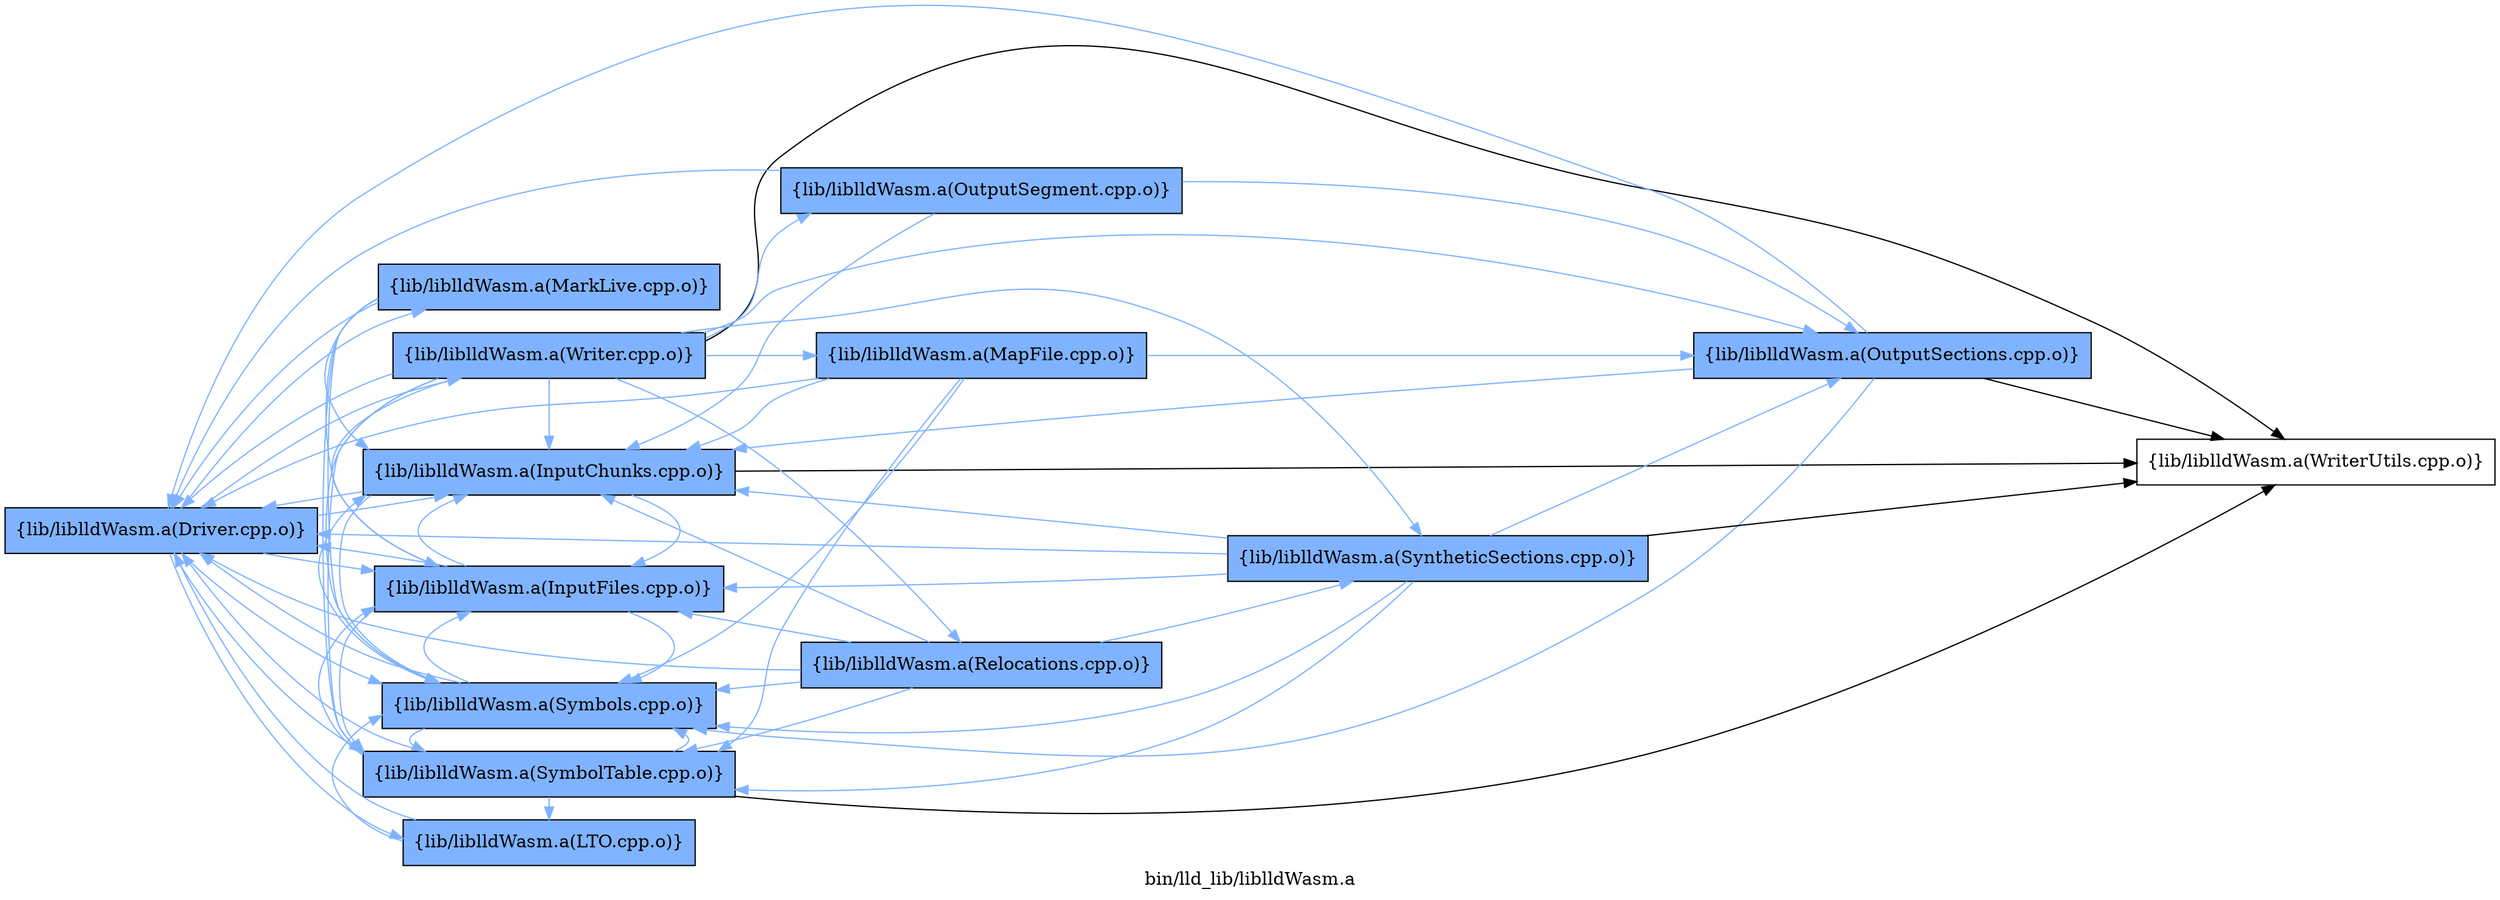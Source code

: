 digraph "bin/lld_lib/liblldWasm.a" {
	label="bin/lld_lib/liblldWasm.a";
	rankdir=LR;
	{ rank=same; Node0x55fd7b815fe8;  }
	{ rank=same; Node0x55fd7b815e58; Node0x55fd7b811498; Node0x55fd7b811538; Node0x55fd7b8121b8; Node0x55fd7b8125c8; Node0x55fd7b813248; Node0x55fd7b813608;  }

	Node0x55fd7b815fe8 [shape=record,shape=box,group=1,style=filled,fillcolor="0.600000 0.5 1",label="{lib/liblldWasm.a(Driver.cpp.o)}"];
	Node0x55fd7b815fe8 -> Node0x55fd7b815e58[color="0.600000 0.5 1"];
	Node0x55fd7b815fe8 -> Node0x55fd7b811498[color="0.600000 0.5 1"];
	Node0x55fd7b815fe8 -> Node0x55fd7b811538[color="0.600000 0.5 1"];
	Node0x55fd7b815fe8 -> Node0x55fd7b8121b8[color="0.600000 0.5 1"];
	Node0x55fd7b815fe8 -> Node0x55fd7b8125c8[color="0.600000 0.5 1"];
	Node0x55fd7b815fe8 -> Node0x55fd7b813248[color="0.600000 0.5 1"];
	Node0x55fd7b815fe8 -> Node0x55fd7b813608[color="0.600000 0.5 1"];
	Node0x55fd7b815e58 [shape=record,shape=box,group=1,style=filled,fillcolor="0.600000 0.5 1",label="{lib/liblldWasm.a(InputChunks.cpp.o)}"];
	Node0x55fd7b815e58 -> Node0x55fd7b815fe8[color="0.600000 0.5 1"];
	Node0x55fd7b815e58 -> Node0x55fd7b811498[color="0.600000 0.5 1"];
	Node0x55fd7b815e58 -> Node0x55fd7b813248[color="0.600000 0.5 1"];
	Node0x55fd7b815e58 -> Node0x55fd7b81a318;
	Node0x55fd7b811498 [shape=record,shape=box,group=1,style=filled,fillcolor="0.600000 0.5 1",label="{lib/liblldWasm.a(InputFiles.cpp.o)}"];
	Node0x55fd7b811498 -> Node0x55fd7b815fe8[color="0.600000 0.5 1"];
	Node0x55fd7b811498 -> Node0x55fd7b815e58[color="0.600000 0.5 1"];
	Node0x55fd7b811498 -> Node0x55fd7b8125c8[color="0.600000 0.5 1"];
	Node0x55fd7b811498 -> Node0x55fd7b813248[color="0.600000 0.5 1"];
	Node0x55fd7b811538 [shape=record,shape=box,group=1,style=filled,fillcolor="0.600000 0.5 1",label="{lib/liblldWasm.a(LTO.cpp.o)}"];
	Node0x55fd7b811538 -> Node0x55fd7b815fe8[color="0.600000 0.5 1"];
	Node0x55fd7b811538 -> Node0x55fd7b813248[color="0.600000 0.5 1"];
	Node0x55fd7b8121b8 [shape=record,shape=box,group=1,style=filled,fillcolor="0.600000 0.5 1",label="{lib/liblldWasm.a(MarkLive.cpp.o)}"];
	Node0x55fd7b8121b8 -> Node0x55fd7b815fe8[color="0.600000 0.5 1"];
	Node0x55fd7b8121b8 -> Node0x55fd7b815e58[color="0.600000 0.5 1"];
	Node0x55fd7b8121b8 -> Node0x55fd7b811498[color="0.600000 0.5 1"];
	Node0x55fd7b8121b8 -> Node0x55fd7b8125c8[color="0.600000 0.5 1"];
	Node0x55fd7b8121b8 -> Node0x55fd7b813248[color="0.600000 0.5 1"];
	Node0x55fd7b8125c8 [shape=record,shape=box,group=1,style=filled,fillcolor="0.600000 0.5 1",label="{lib/liblldWasm.a(SymbolTable.cpp.o)}"];
	Node0x55fd7b8125c8 -> Node0x55fd7b815fe8[color="0.600000 0.5 1"];
	Node0x55fd7b8125c8 -> Node0x55fd7b811498[color="0.600000 0.5 1"];
	Node0x55fd7b8125c8 -> Node0x55fd7b811538[color="0.600000 0.5 1"];
	Node0x55fd7b8125c8 -> Node0x55fd7b813248[color="0.600000 0.5 1"];
	Node0x55fd7b8125c8 -> Node0x55fd7b81a318;
	Node0x55fd7b813248 [shape=record,shape=box,group=1,style=filled,fillcolor="0.600000 0.5 1",label="{lib/liblldWasm.a(Symbols.cpp.o)}"];
	Node0x55fd7b813248 -> Node0x55fd7b815fe8[color="0.600000 0.5 1"];
	Node0x55fd7b813248 -> Node0x55fd7b815e58[color="0.600000 0.5 1"];
	Node0x55fd7b813248 -> Node0x55fd7b811498[color="0.600000 0.5 1"];
	Node0x55fd7b813248 -> Node0x55fd7b8125c8[color="0.600000 0.5 1"];
	Node0x55fd7b813608 [shape=record,shape=box,group=1,style=filled,fillcolor="0.600000 0.5 1",label="{lib/liblldWasm.a(Writer.cpp.o)}"];
	Node0x55fd7b813608 -> Node0x55fd7b815fe8[color="0.600000 0.5 1"];
	Node0x55fd7b813608 -> Node0x55fd7b815e58[color="0.600000 0.5 1"];
	Node0x55fd7b813608 -> Node0x55fd7b811498[color="0.600000 0.5 1"];
	Node0x55fd7b813608 -> Node0x55fd7b8125c8[color="0.600000 0.5 1"];
	Node0x55fd7b813608 -> Node0x55fd7b813248[color="0.600000 0.5 1"];
	Node0x55fd7b813608 -> Node0x55fd7b813838[color="0.600000 0.5 1"];
	Node0x55fd7b813608 -> Node0x55fd7b814508[color="0.600000 0.5 1"];
	Node0x55fd7b813608 -> Node0x55fd7b8147d8[color="0.600000 0.5 1"];
	Node0x55fd7b813608 -> Node0x55fd7b814cd8[color="0.600000 0.5 1"];
	Node0x55fd7b813608 -> Node0x55fd7b815ea8[color="0.600000 0.5 1"];
	Node0x55fd7b813608 -> Node0x55fd7b81a318;
	Node0x55fd7b81a318 [shape=record,shape=box,group=0,label="{lib/liblldWasm.a(WriterUtils.cpp.o)}"];
	Node0x55fd7b813838 [shape=record,shape=box,group=1,style=filled,fillcolor="0.600000 0.5 1",label="{lib/liblldWasm.a(OutputSections.cpp.o)}"];
	Node0x55fd7b813838 -> Node0x55fd7b815fe8[color="0.600000 0.5 1"];
	Node0x55fd7b813838 -> Node0x55fd7b815e58[color="0.600000 0.5 1"];
	Node0x55fd7b813838 -> Node0x55fd7b813248[color="0.600000 0.5 1"];
	Node0x55fd7b813838 -> Node0x55fd7b81a318;
	Node0x55fd7b814508 [shape=record,shape=box,group=1,style=filled,fillcolor="0.600000 0.5 1",label="{lib/liblldWasm.a(SyntheticSections.cpp.o)}"];
	Node0x55fd7b814508 -> Node0x55fd7b815fe8[color="0.600000 0.5 1"];
	Node0x55fd7b814508 -> Node0x55fd7b815e58[color="0.600000 0.5 1"];
	Node0x55fd7b814508 -> Node0x55fd7b811498[color="0.600000 0.5 1"];
	Node0x55fd7b814508 -> Node0x55fd7b8125c8[color="0.600000 0.5 1"];
	Node0x55fd7b814508 -> Node0x55fd7b813248[color="0.600000 0.5 1"];
	Node0x55fd7b814508 -> Node0x55fd7b813838[color="0.600000 0.5 1"];
	Node0x55fd7b814508 -> Node0x55fd7b81a318;
	Node0x55fd7b8147d8 [shape=record,shape=box,group=1,style=filled,fillcolor="0.600000 0.5 1",label="{lib/liblldWasm.a(OutputSegment.cpp.o)}"];
	Node0x55fd7b8147d8 -> Node0x55fd7b815fe8[color="0.600000 0.5 1"];
	Node0x55fd7b8147d8 -> Node0x55fd7b815e58[color="0.600000 0.5 1"];
	Node0x55fd7b8147d8 -> Node0x55fd7b813838[color="0.600000 0.5 1"];
	Node0x55fd7b814cd8 [shape=record,shape=box,group=1,style=filled,fillcolor="0.600000 0.5 1",label="{lib/liblldWasm.a(Relocations.cpp.o)}"];
	Node0x55fd7b814cd8 -> Node0x55fd7b815fe8[color="0.600000 0.5 1"];
	Node0x55fd7b814cd8 -> Node0x55fd7b815e58[color="0.600000 0.5 1"];
	Node0x55fd7b814cd8 -> Node0x55fd7b811498[color="0.600000 0.5 1"];
	Node0x55fd7b814cd8 -> Node0x55fd7b8125c8[color="0.600000 0.5 1"];
	Node0x55fd7b814cd8 -> Node0x55fd7b813248[color="0.600000 0.5 1"];
	Node0x55fd7b814cd8 -> Node0x55fd7b814508[color="0.600000 0.5 1"];
	Node0x55fd7b815ea8 [shape=record,shape=box,group=1,style=filled,fillcolor="0.600000 0.5 1",label="{lib/liblldWasm.a(MapFile.cpp.o)}"];
	Node0x55fd7b815ea8 -> Node0x55fd7b815fe8[color="0.600000 0.5 1"];
	Node0x55fd7b815ea8 -> Node0x55fd7b815e58[color="0.600000 0.5 1"];
	Node0x55fd7b815ea8 -> Node0x55fd7b8125c8[color="0.600000 0.5 1"];
	Node0x55fd7b815ea8 -> Node0x55fd7b813248[color="0.600000 0.5 1"];
	Node0x55fd7b815ea8 -> Node0x55fd7b813838[color="0.600000 0.5 1"];
}

